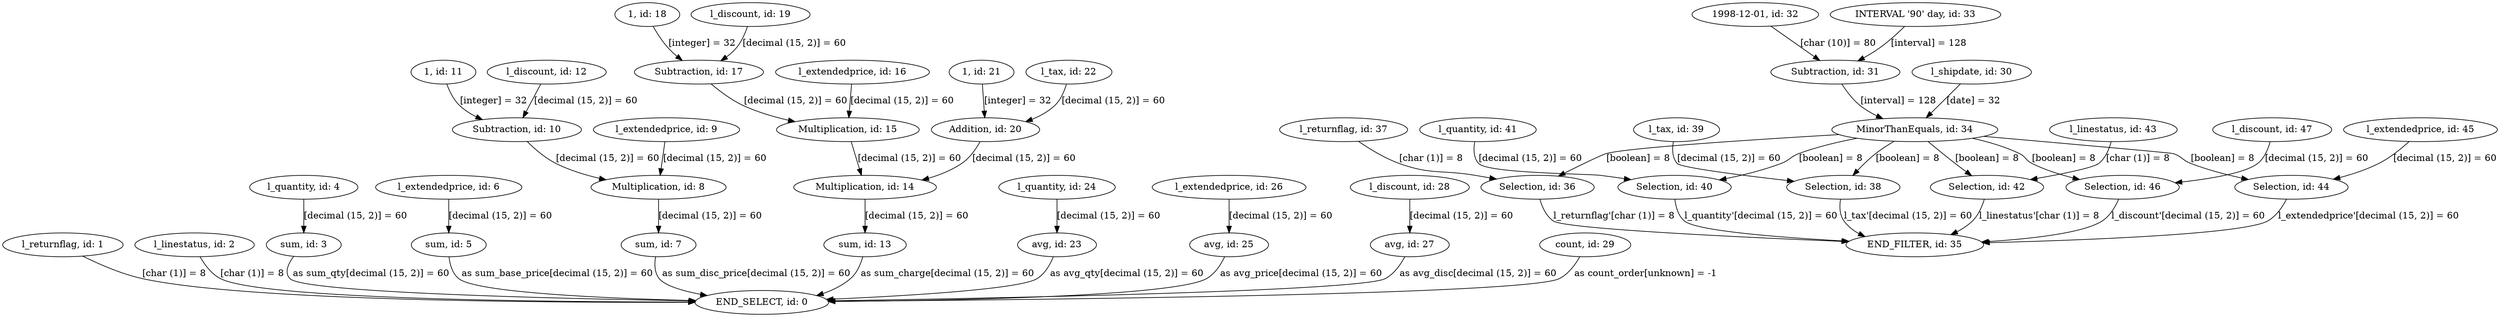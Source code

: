 digraph {
"l_returnflag, id: 1" -> "END_SELECT, id: 0"[label="[char (1)] = 8"]
"l_linestatus, id: 2" -> "END_SELECT, id: 0"[label="[char (1)] = 8"]
"l_quantity, id: 4" -> "sum, id: 3"[label="[decimal (15, 2)] = 60"]
"sum, id: 3" -> "END_SELECT, id: 0"[label=" as sum_qty[decimal (15, 2)] = 60"]
"l_extendedprice, id: 6" -> "sum, id: 5"[label="[decimal (15, 2)] = 60"]
"sum, id: 5" -> "END_SELECT, id: 0"[label=" as sum_base_price[decimal (15, 2)] = 60"]
"1, id: 11" -> "Subtraction, id: 10"[label="[integer] = 32"]
"l_discount, id: 12" -> "Subtraction, id: 10"[label="[decimal (15, 2)] = 60"]
"l_extendedprice, id: 9" -> "Multiplication, id: 8"[label="[decimal (15, 2)] = 60"]
"Subtraction, id: 10" -> "Multiplication, id: 8"[label="[decimal (15, 2)] = 60"]
"Multiplication, id: 8" -> "sum, id: 7"[label="[decimal (15, 2)] = 60"]
"sum, id: 7" -> "END_SELECT, id: 0"[label=" as sum_disc_price[decimal (15, 2)] = 60"]
"1, id: 18" -> "Subtraction, id: 17"[label="[integer] = 32"]
"l_discount, id: 19" -> "Subtraction, id: 17"[label="[decimal (15, 2)] = 60"]
"l_extendedprice, id: 16" -> "Multiplication, id: 15"[label="[decimal (15, 2)] = 60"]
"Subtraction, id: 17" -> "Multiplication, id: 15"[label="[decimal (15, 2)] = 60"]
"1, id: 21" -> "Addition, id: 20"[label="[integer] = 32"]
"l_tax, id: 22" -> "Addition, id: 20"[label="[decimal (15, 2)] = 60"]
"Multiplication, id: 15" -> "Multiplication, id: 14"[label="[decimal (15, 2)] = 60"]
"Addition, id: 20" -> "Multiplication, id: 14"[label="[decimal (15, 2)] = 60"]
"Multiplication, id: 14" -> "sum, id: 13"[label="[decimal (15, 2)] = 60"]
"sum, id: 13" -> "END_SELECT, id: 0"[label=" as sum_charge[decimal (15, 2)] = 60"]
"l_quantity, id: 24" -> "avg, id: 23"[label="[decimal (15, 2)] = 60"]
"avg, id: 23" -> "END_SELECT, id: 0"[label=" as avg_qty[decimal (15, 2)] = 60"]
"l_extendedprice, id: 26" -> "avg, id: 25"[label="[decimal (15, 2)] = 60"]
"avg, id: 25" -> "END_SELECT, id: 0"[label=" as avg_price[decimal (15, 2)] = 60"]
"l_discount, id: 28" -> "avg, id: 27"[label="[decimal (15, 2)] = 60"]
"avg, id: 27" -> "END_SELECT, id: 0"[label=" as avg_disc[decimal (15, 2)] = 60"]
"count, id: 29" -> "END_SELECT, id: 0"[label=" as count_order[unknown] = -1"]
"1998-12-01, id: 32" -> "Subtraction, id: 31"[label="[char (10)] = 80"]
"INTERVAL '90' day, id: 33" -> "Subtraction, id: 31"[label="[interval] = 128"]
"l_shipdate, id: 30" -> "MinorThanEquals, id: 34"[label="[date] = 32"]
"Subtraction, id: 31" -> "MinorThanEquals, id: 34"[label="[interval] = 128"]
"l_returnflag, id: 37" -> "Selection, id: 36"[label="[char (1)] = 8"]
"MinorThanEquals, id: 34" -> "Selection, id: 36"[label="[boolean] = 8"]
"Selection, id: 36" -> "END_FILTER, id: 35"[label="l_returnflag'[char (1)] = 8"]
"l_tax, id: 39" -> "Selection, id: 38"[label="[decimal (15, 2)] = 60"]
"MinorThanEquals, id: 34" -> "Selection, id: 38"[label="[boolean] = 8"]
"Selection, id: 38" -> "END_FILTER, id: 35"[label="l_tax'[decimal (15, 2)] = 60"]
"l_quantity, id: 41" -> "Selection, id: 40"[label="[decimal (15, 2)] = 60"]
"MinorThanEquals, id: 34" -> "Selection, id: 40"[label="[boolean] = 8"]
"Selection, id: 40" -> "END_FILTER, id: 35"[label="l_quantity'[decimal (15, 2)] = 60"]
"l_linestatus, id: 43" -> "Selection, id: 42"[label="[char (1)] = 8"]
"MinorThanEquals, id: 34" -> "Selection, id: 42"[label="[boolean] = 8"]
"Selection, id: 42" -> "END_FILTER, id: 35"[label="l_linestatus'[char (1)] = 8"]
"l_extendedprice, id: 45" -> "Selection, id: 44"[label="[decimal (15, 2)] = 60"]
"MinorThanEquals, id: 34" -> "Selection, id: 44"[label="[boolean] = 8"]
"Selection, id: 44" -> "END_FILTER, id: 35"[label="l_extendedprice'[decimal (15, 2)] = 60"]
"l_discount, id: 47" -> "Selection, id: 46"[label="[decimal (15, 2)] = 60"]
"MinorThanEquals, id: 34" -> "Selection, id: 46"[label="[boolean] = 8"]
"Selection, id: 46" -> "END_FILTER, id: 35"[label="l_discount'[decimal (15, 2)] = 60"]
}
